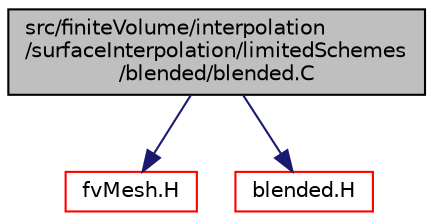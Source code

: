 digraph "src/finiteVolume/interpolation/surfaceInterpolation/limitedSchemes/blended/blended.C"
{
  bgcolor="transparent";
  edge [fontname="Helvetica",fontsize="10",labelfontname="Helvetica",labelfontsize="10"];
  node [fontname="Helvetica",fontsize="10",shape=record];
  Node1 [label="src/finiteVolume/interpolation\l/surfaceInterpolation/limitedSchemes\l/blended/blended.C",height=0.2,width=0.4,color="black", fillcolor="grey75", style="filled", fontcolor="black"];
  Node1 -> Node2 [color="midnightblue",fontsize="10",style="solid",fontname="Helvetica"];
  Node2 [label="fvMesh.H",height=0.2,width=0.4,color="red",URL="$a05871.html"];
  Node1 -> Node3 [color="midnightblue",fontsize="10",style="solid",fontname="Helvetica"];
  Node3 [label="blended.H",height=0.2,width=0.4,color="red",URL="$a05992.html"];
}
